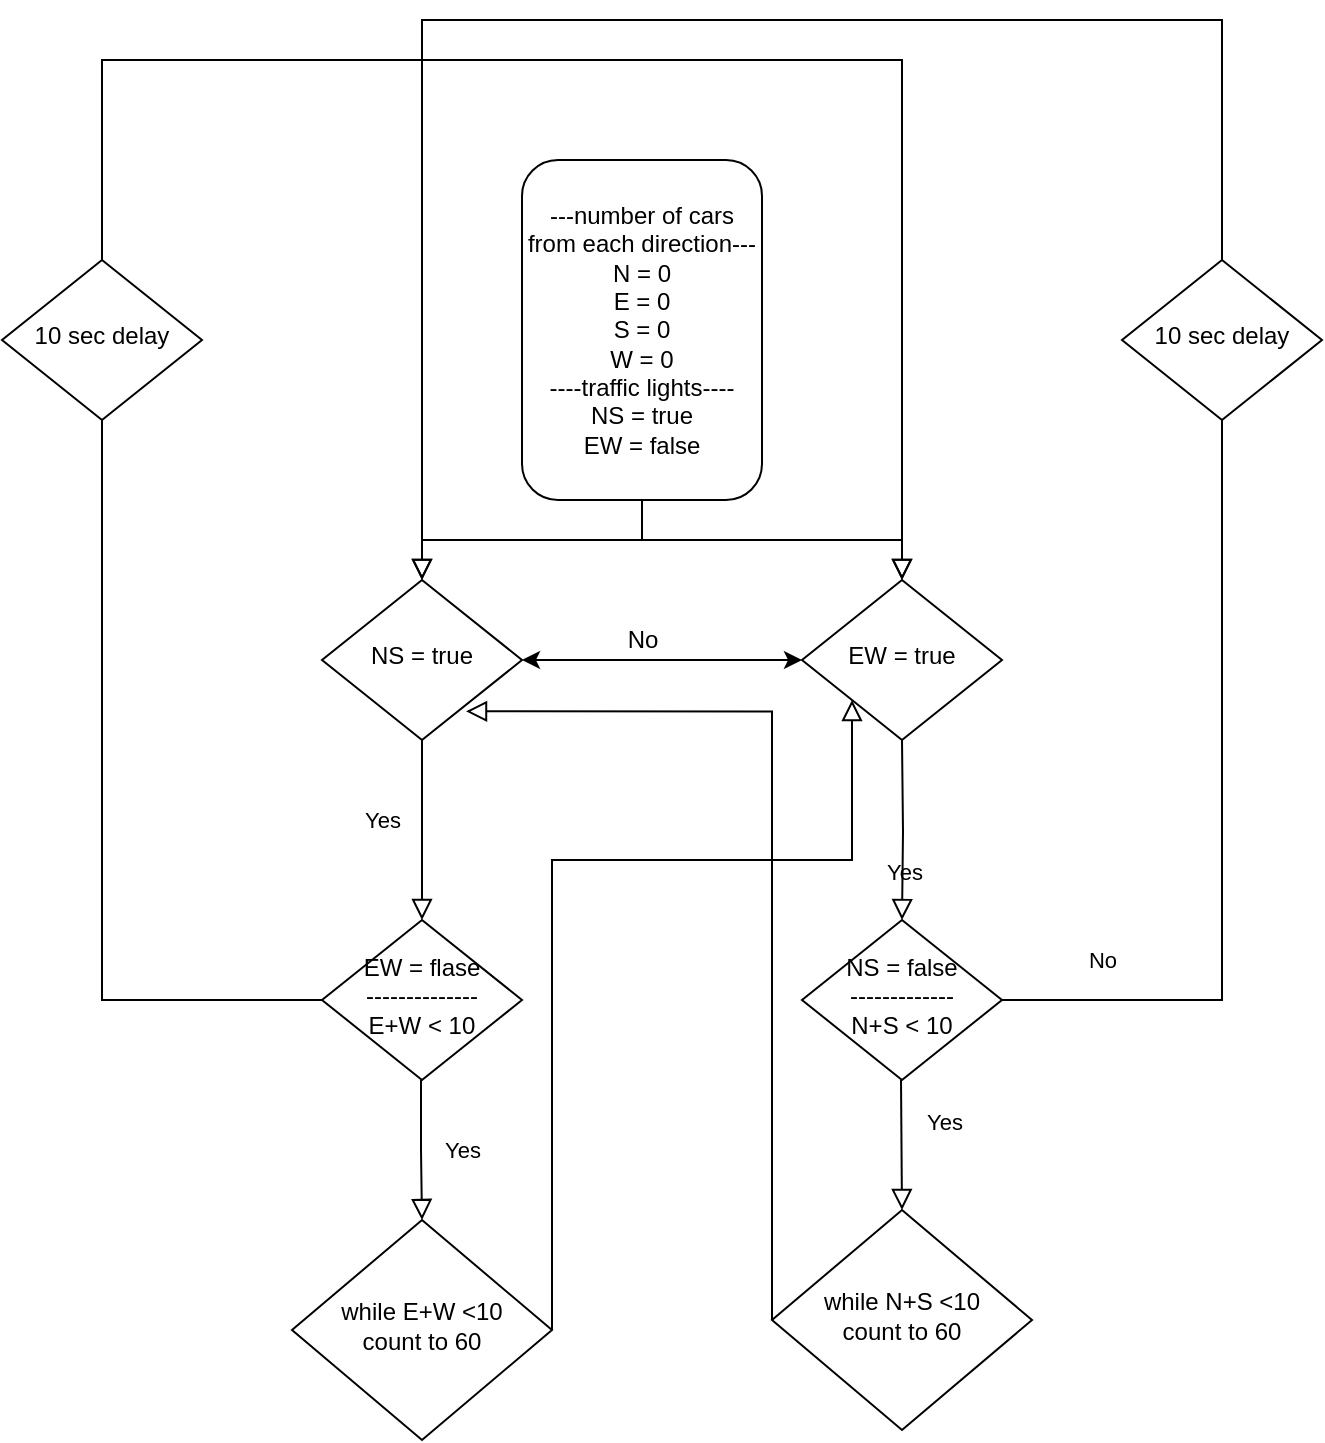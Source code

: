 <mxfile version="14.8.0" type="device"><diagram id="C5RBs43oDa-KdzZeNtuy" name="Page-1"><mxGraphModel dx="2249" dy="1931" grid="1" gridSize="10" guides="1" tooltips="1" connect="1" arrows="1" fold="1" page="1" pageScale="1" pageWidth="827" pageHeight="1169" math="0" shadow="0"><root><mxCell id="WIyWlLk6GJQsqaUBKTNV-0"/><mxCell id="WIyWlLk6GJQsqaUBKTNV-1" parent="WIyWlLk6GJQsqaUBKTNV-0"/><mxCell id="WIyWlLk6GJQsqaUBKTNV-2" value="" style="rounded=0;html=1;jettySize=auto;orthogonalLoop=1;fontSize=11;endArrow=block;endFill=0;endSize=8;strokeWidth=1;shadow=0;labelBackgroundColor=none;edgeStyle=orthogonalEdgeStyle;" parent="WIyWlLk6GJQsqaUBKTNV-1" source="WIyWlLk6GJQsqaUBKTNV-3" target="WIyWlLk6GJQsqaUBKTNV-6" edge="1"><mxGeometry relative="1" as="geometry"/></mxCell><mxCell id="WIyWlLk6GJQsqaUBKTNV-3" value="---number of cars&lt;br&gt;from each direction---&lt;br&gt;N = 0&lt;br&gt;E = 0&lt;br&gt;S = 0&lt;br&gt;W = 0&lt;br&gt;----traffic lights----&lt;br&gt;NS = true&lt;br&gt;EW = false" style="rounded=1;whiteSpace=wrap;html=1;fontSize=12;glass=0;strokeWidth=1;shadow=0;" parent="WIyWlLk6GJQsqaUBKTNV-1" vertex="1"><mxGeometry x="160" y="-50" width="120" height="170" as="geometry"/></mxCell><mxCell id="WIyWlLk6GJQsqaUBKTNV-4" value="Yes" style="rounded=0;html=1;jettySize=auto;orthogonalLoop=1;fontSize=11;endArrow=block;endFill=0;endSize=8;strokeWidth=1;shadow=0;labelBackgroundColor=none;edgeStyle=orthogonalEdgeStyle;" parent="WIyWlLk6GJQsqaUBKTNV-1" source="WIyWlLk6GJQsqaUBKTNV-6" target="WIyWlLk6GJQsqaUBKTNV-10" edge="1"><mxGeometry x="-0.111" y="-20" relative="1" as="geometry"><mxPoint as="offset"/></mxGeometry></mxCell><mxCell id="WIyWlLk6GJQsqaUBKTNV-6" value="NS = true" style="rhombus;whiteSpace=wrap;html=1;shadow=0;fontFamily=Helvetica;fontSize=12;align=center;strokeWidth=1;spacing=6;spacingTop=-4;" parent="WIyWlLk6GJQsqaUBKTNV-1" vertex="1"><mxGeometry x="60" y="160" width="100" height="80" as="geometry"/></mxCell><mxCell id="WIyWlLk6GJQsqaUBKTNV-8" value="" style="rounded=0;html=1;jettySize=auto;orthogonalLoop=1;fontSize=11;endArrow=block;endFill=0;endSize=8;strokeWidth=1;shadow=0;labelBackgroundColor=none;edgeStyle=orthogonalEdgeStyle;entryX=0.5;entryY=0;entryDx=0;entryDy=0;startArrow=none;" parent="WIyWlLk6GJQsqaUBKTNV-1" source="kQmP3wL5nC90bzXSPfjl-16" target="kQmP3wL5nC90bzXSPfjl-1" edge="1"><mxGeometry x="-0.919" y="-20" relative="1" as="geometry"><mxPoint as="offset"/><mxPoint x="430" y="-100" as="targetPoint"/><Array as="points"><mxPoint x="-50" y="-100"/><mxPoint x="350" y="-100"/></Array></mxGeometry></mxCell><mxCell id="WIyWlLk6GJQsqaUBKTNV-10" value="EW = flase&lt;br&gt;--------------&lt;br&gt;E+W &amp;lt; 10" style="rhombus;whiteSpace=wrap;html=1;shadow=0;fontFamily=Helvetica;fontSize=12;align=center;strokeWidth=1;spacing=6;spacingTop=-4;" parent="WIyWlLk6GJQsqaUBKTNV-1" vertex="1"><mxGeometry x="60" y="330" width="100" height="80" as="geometry"/></mxCell><mxCell id="kQmP3wL5nC90bzXSPfjl-0" value="" style="rounded=0;html=1;jettySize=auto;orthogonalLoop=1;fontSize=11;endArrow=block;endFill=0;endSize=8;strokeWidth=1;shadow=0;labelBackgroundColor=none;edgeStyle=orthogonalEdgeStyle;exitX=0.5;exitY=1;exitDx=0;exitDy=0;" parent="WIyWlLk6GJQsqaUBKTNV-1" source="WIyWlLk6GJQsqaUBKTNV-3" target="kQmP3wL5nC90bzXSPfjl-1" edge="1"><mxGeometry relative="1" as="geometry"><mxPoint x="350" y="120" as="sourcePoint"/></mxGeometry></mxCell><mxCell id="kQmP3wL5nC90bzXSPfjl-1" value="EW = true" style="rhombus;whiteSpace=wrap;html=1;shadow=0;fontFamily=Helvetica;fontSize=12;align=center;strokeWidth=1;spacing=6;spacingTop=-4;" parent="WIyWlLk6GJQsqaUBKTNV-1" vertex="1"><mxGeometry x="300" y="160" width="100" height="80" as="geometry"/></mxCell><mxCell id="kQmP3wL5nC90bzXSPfjl-4" value="" style="endArrow=classic;startArrow=classic;html=1;entryX=0;entryY=0.5;entryDx=0;entryDy=0;exitX=1;exitY=0.5;exitDx=0;exitDy=0;exitPerimeter=0;" parent="WIyWlLk6GJQsqaUBKTNV-1" source="WIyWlLk6GJQsqaUBKTNV-6" target="kQmP3wL5nC90bzXSPfjl-1" edge="1"><mxGeometry width="50" height="50" relative="1" as="geometry"><mxPoint x="180" y="260" as="sourcePoint"/><mxPoint x="290" y="200" as="targetPoint"/></mxGeometry></mxCell><mxCell id="kQmP3wL5nC90bzXSPfjl-5" value="No" style="text;html=1;align=center;verticalAlign=middle;resizable=0;points=[];autosize=1;strokeColor=none;" parent="WIyWlLk6GJQsqaUBKTNV-1" vertex="1"><mxGeometry x="205" y="180" width="30" height="20" as="geometry"/></mxCell><mxCell id="kQmP3wL5nC90bzXSPfjl-6" value="Yes" style="rounded=0;html=1;jettySize=auto;orthogonalLoop=1;fontSize=11;endArrow=block;endFill=0;endSize=8;strokeWidth=1;shadow=0;labelBackgroundColor=none;edgeStyle=orthogonalEdgeStyle;" parent="WIyWlLk6GJQsqaUBKTNV-1" target="kQmP3wL5nC90bzXSPfjl-7" edge="1"><mxGeometry y="20" relative="1" as="geometry"><mxPoint as="offset"/><mxPoint x="350" y="240" as="sourcePoint"/></mxGeometry></mxCell><mxCell id="kQmP3wL5nC90bzXSPfjl-7" value="NS = false&lt;br&gt;-------------&lt;br&gt;N+S &amp;lt; 10" style="rhombus;whiteSpace=wrap;html=1;shadow=0;fontFamily=Helvetica;fontSize=12;align=center;strokeWidth=1;spacing=6;spacingTop=-4;" parent="WIyWlLk6GJQsqaUBKTNV-1" vertex="1"><mxGeometry x="300" y="330" width="100" height="80" as="geometry"/></mxCell><mxCell id="kQmP3wL5nC90bzXSPfjl-8" value="No" style="rounded=0;html=1;jettySize=auto;orthogonalLoop=1;fontSize=11;endArrow=block;endFill=0;endSize=8;strokeWidth=1;shadow=0;labelBackgroundColor=none;edgeStyle=orthogonalEdgeStyle;exitX=1;exitY=0.5;exitDx=0;exitDy=0;" parent="WIyWlLk6GJQsqaUBKTNV-1" source="kQmP3wL5nC90bzXSPfjl-7" edge="1"><mxGeometry x="-0.922" y="20" relative="1" as="geometry"><mxPoint as="offset"/><mxPoint x="510" y="370" as="sourcePoint"/><mxPoint x="110" y="160" as="targetPoint"/><Array as="points"><mxPoint x="510" y="370"/><mxPoint x="510" y="-120"/><mxPoint x="110" y="-120"/></Array></mxGeometry></mxCell><mxCell id="kQmP3wL5nC90bzXSPfjl-9" value="Yes" style="rounded=0;html=1;jettySize=auto;orthogonalLoop=1;fontSize=11;endArrow=block;endFill=0;endSize=8;strokeWidth=1;shadow=0;labelBackgroundColor=none;edgeStyle=orthogonalEdgeStyle;" parent="WIyWlLk6GJQsqaUBKTNV-1" edge="1"><mxGeometry y="20" relative="1" as="geometry"><mxPoint as="offset"/><mxPoint x="109.5" y="410" as="sourcePoint"/><mxPoint x="110" y="480" as="targetPoint"/><Array as="points"><mxPoint x="110" y="445"/></Array></mxGeometry></mxCell><mxCell id="kQmP3wL5nC90bzXSPfjl-10" value="Yes" style="rounded=0;html=1;jettySize=auto;orthogonalLoop=1;fontSize=11;endArrow=block;endFill=0;endSize=8;strokeWidth=1;shadow=0;labelBackgroundColor=none;edgeStyle=orthogonalEdgeStyle;entryX=0.5;entryY=0;entryDx=0;entryDy=0;" parent="WIyWlLk6GJQsqaUBKTNV-1" target="kQmP3wL5nC90bzXSPfjl-11" edge="1"><mxGeometry x="-0.337" y="21" relative="1" as="geometry"><mxPoint as="offset"/><mxPoint x="349.5" y="410" as="sourcePoint"/><mxPoint x="349.5" y="500" as="targetPoint"/></mxGeometry></mxCell><mxCell id="kQmP3wL5nC90bzXSPfjl-11" value="while N+S &amp;lt;10&lt;br&gt;count to 60" style="rhombus;whiteSpace=wrap;html=1;shadow=0;fontFamily=Helvetica;fontSize=12;align=center;strokeWidth=1;spacing=6;spacingTop=-4;" parent="WIyWlLk6GJQsqaUBKTNV-1" vertex="1"><mxGeometry x="285" y="475" width="130" height="110" as="geometry"/></mxCell><mxCell id="kQmP3wL5nC90bzXSPfjl-12" value="while E+W &amp;lt;10&lt;br&gt;count to 60" style="rhombus;whiteSpace=wrap;html=1;shadow=0;fontFamily=Helvetica;fontSize=12;align=center;strokeWidth=1;spacing=6;spacingTop=-4;" parent="WIyWlLk6GJQsqaUBKTNV-1" vertex="1"><mxGeometry x="45" y="480" width="130" height="110" as="geometry"/></mxCell><mxCell id="kQmP3wL5nC90bzXSPfjl-14" value="" style="rounded=0;html=1;jettySize=auto;orthogonalLoop=1;fontSize=11;endArrow=block;endFill=0;endSize=8;strokeWidth=1;shadow=0;labelBackgroundColor=none;edgeStyle=orthogonalEdgeStyle;exitX=1;exitY=0.5;exitDx=0;exitDy=0;entryX=0;entryY=1;entryDx=0;entryDy=0;" parent="WIyWlLk6GJQsqaUBKTNV-1" source="kQmP3wL5nC90bzXSPfjl-12" target="kQmP3wL5nC90bzXSPfjl-1" edge="1"><mxGeometry y="20" relative="1" as="geometry"><mxPoint as="offset"/><mxPoint x="176" y="530" as="sourcePoint"/><mxPoint x="175.5" y="600" as="targetPoint"/><Array as="points"><mxPoint x="175" y="300"/><mxPoint x="325" y="300"/></Array></mxGeometry></mxCell><mxCell id="kQmP3wL5nC90bzXSPfjl-15" value="" style="rounded=0;html=1;jettySize=auto;orthogonalLoop=1;fontSize=11;endArrow=block;endFill=0;endSize=8;strokeWidth=1;shadow=0;labelBackgroundColor=none;edgeStyle=orthogonalEdgeStyle;exitX=0;exitY=0.5;exitDx=0;exitDy=0;entryX=0.72;entryY=0.821;entryDx=0;entryDy=0;entryPerimeter=0;" parent="WIyWlLk6GJQsqaUBKTNV-1" source="kQmP3wL5nC90bzXSPfjl-11" target="WIyWlLk6GJQsqaUBKTNV-6" edge="1"><mxGeometry x="-0.038" y="25" relative="1" as="geometry"><mxPoint as="offset"/><mxPoint x="185" y="545" as="sourcePoint"/><mxPoint x="335" y="230" as="targetPoint"/><Array as="points"><mxPoint x="285" y="226"/></Array></mxGeometry></mxCell><mxCell id="kQmP3wL5nC90bzXSPfjl-16" value="10 sec delay" style="rhombus;whiteSpace=wrap;html=1;shadow=0;fontFamily=Helvetica;fontSize=12;align=center;strokeWidth=1;spacing=6;spacingTop=-4;" parent="WIyWlLk6GJQsqaUBKTNV-1" vertex="1"><mxGeometry x="-100" width="100" height="80" as="geometry"/></mxCell><mxCell id="kQmP3wL5nC90bzXSPfjl-17" value="" style="rounded=0;html=1;jettySize=auto;orthogonalLoop=1;fontSize=11;endArrow=none;endFill=0;endSize=8;strokeWidth=1;shadow=0;labelBackgroundColor=none;edgeStyle=orthogonalEdgeStyle;" parent="WIyWlLk6GJQsqaUBKTNV-1" source="WIyWlLk6GJQsqaUBKTNV-10" edge="1"><mxGeometry x="-0.919" y="-20" relative="1" as="geometry"><mxPoint as="offset"/><mxPoint x="60.0" y="370.0" as="sourcePoint"/><mxPoint x="-50" y="80" as="targetPoint"/><Array as="points"><mxPoint x="-50" y="370"/></Array></mxGeometry></mxCell><mxCell id="kQmP3wL5nC90bzXSPfjl-18" value="10 sec delay" style="rhombus;whiteSpace=wrap;html=1;shadow=0;fontFamily=Helvetica;fontSize=12;align=center;strokeWidth=1;spacing=6;spacingTop=-4;" parent="WIyWlLk6GJQsqaUBKTNV-1" vertex="1"><mxGeometry x="460" width="100" height="80" as="geometry"/></mxCell></root></mxGraphModel></diagram></mxfile>